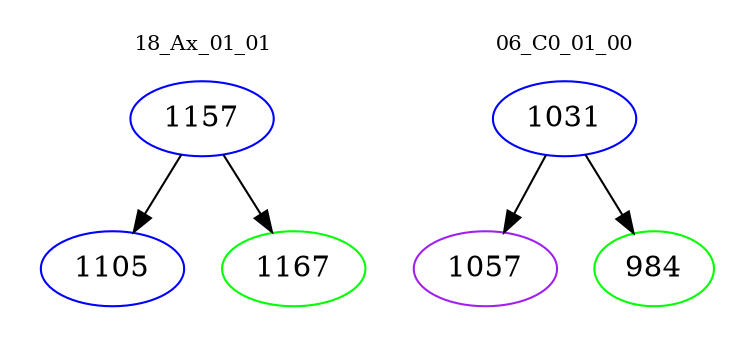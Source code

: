 digraph{
subgraph cluster_0 {
color = white
label = "18_Ax_01_01";
fontsize=10;
T0_1157 [label="1157", color="blue"]
T0_1157 -> T0_1105 [color="black"]
T0_1105 [label="1105", color="blue"]
T0_1157 -> T0_1167 [color="black"]
T0_1167 [label="1167", color="green"]
}
subgraph cluster_1 {
color = white
label = "06_C0_01_00";
fontsize=10;
T1_1031 [label="1031", color="blue"]
T1_1031 -> T1_1057 [color="black"]
T1_1057 [label="1057", color="purple"]
T1_1031 -> T1_984 [color="black"]
T1_984 [label="984", color="green"]
}
}
